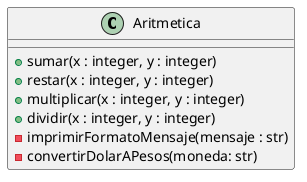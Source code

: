 @startuml

class Aritmetica {

    + sumar(x : integer, y : integer)
    + restar(x : integer, y : integer)
    + multiplicar(x : integer, y : integer)
    + dividir(x : integer, y : integer)
    - imprimirFormatoMensaje(mensaje : str)
    - convertirDolarAPesos(moneda: str)

}

@enduml